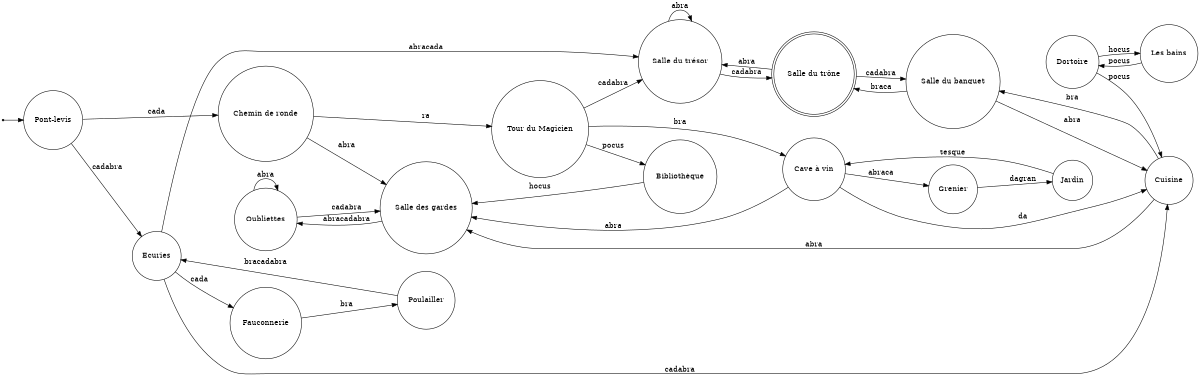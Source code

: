 digraph finite_state_machine {
    rankdir=LR;
    size="8,5"

    node [shape = circle, label = "Pont-levis"] Pl;
    node [shape = circle, label = "Oubliettes"] O;
    node [shape = doublecircle, label = "Salle du trône"] St;
    node [shape = circle, label = "Cuisine"] C;
    node [shape = circle, label = "Salle du banquet"] Sb;
    node [shape = circle, label = "Salle des gardes"] Sg;
    node [shape = circle, label = "Tour du Magicien"] TM;
    node [shape = circle, label = "Ecuries"] E;
    node [shape = circle, label = "Salle du trésor"] ST;
    node [shape = circle, label = "Cave à vin"] Cv;
    node [shape = circle, label = "Chemin de ronde"] Cr;
    node [shape = circle, label = "Fauconnerie"] F;
    node [shape = circle, label = "Poulailler"] P;
    node [shape = circle, label = "Dortoire"] D;
    node [shape = circle, label = "Les bains"] Ba;
    node [shape = circle, label = "Bibliothèque"] Bi;
    node [shape = circle, label = "Grenier"] G;
    node [shape = circle, label = "Chambre royale"] Cr;
    node [shape = circle, label = "Jardin"] J;

    node [shape = point]; qi

    qi -> Pl;

    Pl -> Cr [label = "cada"];
    Pl -> E [label = "cadabra"];
    
    E -> ST [label = "abracada"]; //weight = 30 optionel
    E -> C [label = "cadabra"];
    E -> F [label = "cada"];
    
    F -> P [label = "bra"];
    
    P -> E [label = "bracadabra"];
    
    Cr -> Sg [label = "abra"];
    Cr -> TM [label = "ra"];
    
    TM -> Cv [label = "bra"];
    TM -> ST [label = "cadabra"];
    TM -> Bi [label = "pocus"];
    
    Bi -> Sg [label = "hocus"];
    
    D -> C [label = "pocus"];
    D -> Ba [label = "hocus"];
    
    Ba -> D [label = "pocus"];
    
    Sg -> O [label = "abracadabra"];
    
    O -> O [label = "abra"];
    O -> Sg [label = "cadabra"];
    
    ST -> ST [label = "abra"];
    ST -> St [label = "cadabra"];
    
    Cv -> Sg [label = "abra"];
    Cv -> C [label = "da"];
    Cv -> G [label = "abraca"];
    
    G -> J [label = "dagran"];
    
    J -> Cv [label = "tesque"];
    
    C -> Sg [label = "abra"];
    C -> Sb [label = "bra"];
    
    Sb -> C [label = "abra"];
    Sb -> St [label = "braca"];

    St -> ST [label = "abra"];
    St -> Sb [label = "cadabra"];

    //Sg -> Pl [style = "invis"];
    Sb -> D [style = "invis"];
    TM -> O [style = "invis"];
    //ST -> Sb [style = "invis", weight = 20];
    E -> O [style = "invis"];
    ST -> Cv [style = "invis"];
    //Cv -> Pl [style = "invis", weight = 15];
    Sg -> TM [style = "invis"];
}

